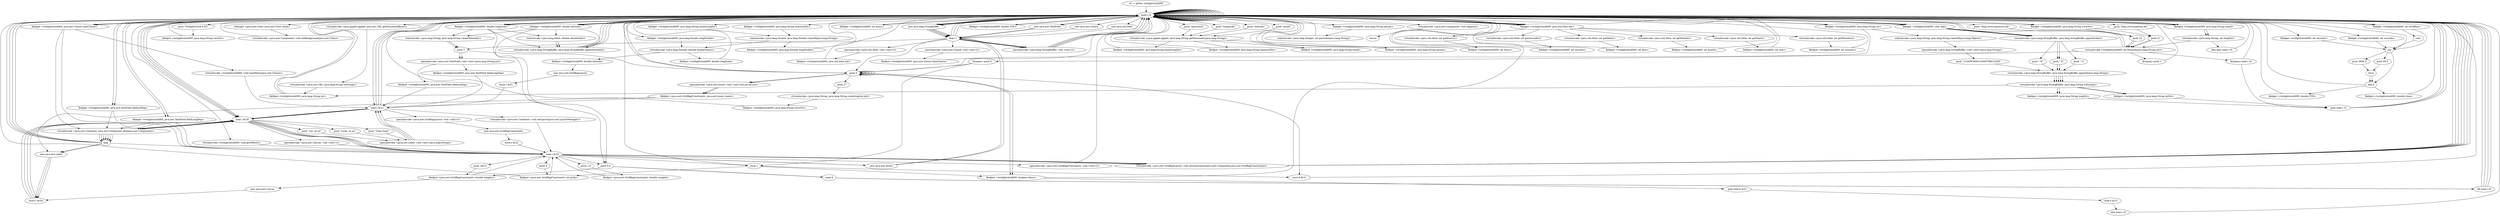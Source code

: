 digraph "" {
    "r0 := @this: twilightclock095"
    "load.r r0"
    "r0 := @this: twilightclock095"->"load.r r0";
    "push \"TwilightClock 0.95\""
    "load.r r0"->"push \"TwilightClock 0.95\"";
    "fieldput <twilightclock095: java.lang.String versStr>"
    "push \"TwilightClock 0.95\""->"fieldput <twilightclock095: java.lang.String versStr>";
    "fieldput <twilightclock095: java.lang.String versStr>"->"load.r r0";
    "staticget <java.awt.Color: java.awt.Color white>"
    "load.r r0"->"staticget <java.awt.Color: java.awt.Color white>";
    "virtualinvoke <java.awt.Component: void setBackground(java.awt.Color)>"
    "staticget <java.awt.Color: java.awt.Color white>"->"virtualinvoke <java.awt.Component: void setBackground(java.awt.Color)>";
    "virtualinvoke <java.awt.Component: void setBackground(java.awt.Color)>"->"load.r r0";
    "load.r r0"->"load.r r0";
    "push \"longitude\""
    "load.r r0"->"push \"longitude\"";
    "virtualinvoke <java.applet.Applet: java.lang.String getParameter(java.lang.String)>"
    "push \"longitude\""->"virtualinvoke <java.applet.Applet: java.lang.String getParameter(java.lang.String)>";
    "fieldput <twilightclock095: java.lang.String homeLongStr>"
    "virtualinvoke <java.applet.Applet: java.lang.String getParameter(java.lang.String)>"->"fieldput <twilightclock095: java.lang.String homeLongStr>";
    "fieldput <twilightclock095: java.lang.String homeLongStr>"->"load.r r0";
    "load.r r0"->"load.r r0";
    "push \"latitude\""
    "load.r r0"->"push \"latitude\"";
    "push \"latitude\""->"virtualinvoke <java.applet.Applet: java.lang.String getParameter(java.lang.String)>";
    "fieldput <twilightclock095: java.lang.String homeLatStr>"
    "virtualinvoke <java.applet.Applet: java.lang.String getParameter(java.lang.String)>"->"fieldput <twilightclock095: java.lang.String homeLatStr>";
    "fieldput <twilightclock095: java.lang.String homeLatStr>"->"load.r r0";
    "load.r r0"->"load.r r0";
    "virtualinvoke <java.applet.Applet: java.net.URL getDocumentBase()>"
    "load.r r0"->"virtualinvoke <java.applet.Applet: java.net.URL getDocumentBase()>";
    "virtualinvoke <java.net.URL: java.lang.String toString()>"
    "virtualinvoke <java.applet.Applet: java.net.URL getDocumentBase()>"->"virtualinvoke <java.net.URL: java.lang.String toString()>";
    "fieldput <twilightclock095: java.lang.String str>"
    "virtualinvoke <java.net.URL: java.lang.String toString()>"->"fieldput <twilightclock095: java.lang.String str>";
    "fieldput <twilightclock095: java.lang.String str>"->"load.r r0";
    "new java.lang.StringBuffer"
    "load.r r0"->"new java.lang.StringBuffer";
    "dup1.r"
    "new java.lang.StringBuffer"->"dup1.r";
    "dup1.r"->"load.r r0";
    "fieldget <twilightclock095: java.lang.String str>"
    "load.r r0"->"fieldget <twilightclock095: java.lang.String str>";
    "staticinvoke <java.lang.String: java.lang.String valueOf(java.lang.Object)>"
    "fieldget <twilightclock095: java.lang.String str>"->"staticinvoke <java.lang.String: java.lang.String valueOf(java.lang.Object)>";
    "specialinvoke <java.lang.StringBuffer: void <init>(java.lang.String)>"
    "staticinvoke <java.lang.String: java.lang.String valueOf(java.lang.Object)>"->"specialinvoke <java.lang.StringBuffer: void <init>(java.lang.String)>";
    "push \"1234567890123456789012345\""
    "specialinvoke <java.lang.StringBuffer: void <init>(java.lang.String)>"->"push \"1234567890123456789012345\"";
    "virtualinvoke <java.lang.StringBuffer: java.lang.StringBuffer append(java.lang.String)>"
    "push \"1234567890123456789012345\""->"virtualinvoke <java.lang.StringBuffer: java.lang.StringBuffer append(java.lang.String)>";
    "virtualinvoke <java.lang.StringBuffer: java.lang.String toString()>"
    "virtualinvoke <java.lang.StringBuffer: java.lang.StringBuffer append(java.lang.String)>"->"virtualinvoke <java.lang.StringBuffer: java.lang.String toString()>";
    "virtualinvoke <java.lang.StringBuffer: java.lang.String toString()>"->"fieldput <twilightclock095: java.lang.String str>";
    "fieldput <twilightclock095: java.lang.String str>"->"load.r r0";
    "load.r r0"->"load.r r0";
    "load.r r0"->"fieldget <twilightclock095: java.lang.String str>";
    "push 0"
    "fieldget <twilightclock095: java.lang.String str>"->"push 0";
    "push 27"
    "push 0"->"push 27";
    "virtualinvoke <java.lang.String: java.lang.String substring(int,int)>"
    "push 27"->"virtualinvoke <java.lang.String: java.lang.String substring(int,int)>";
    "fieldput <twilightclock095: java.lang.String wwwStr>"
    "virtualinvoke <java.lang.String: java.lang.String substring(int,int)>"->"fieldput <twilightclock095: java.lang.String wwwStr>";
    "fieldput <twilightclock095: java.lang.String wwwStr>"->"load.r r0";
    "load.r r0"->"load.r r0";
    "fieldget <twilightclock095: java.lang.String homeLongStr>"
    "load.r r0"->"fieldget <twilightclock095: java.lang.String homeLongStr>";
    "staticinvoke <java.lang.Double: java.lang.Double valueOf(java.lang.String)>"
    "fieldget <twilightclock095: java.lang.String homeLongStr>"->"staticinvoke <java.lang.Double: java.lang.Double valueOf(java.lang.String)>";
    "fieldput <twilightclock095: java.lang.Double longDouble>"
    "staticinvoke <java.lang.Double: java.lang.Double valueOf(java.lang.String)>"->"fieldput <twilightclock095: java.lang.Double longDouble>";
    "fieldput <twilightclock095: java.lang.Double longDouble>"->"load.r r0";
    "load.r r0"->"load.r r0";
    "fieldget <twilightclock095: java.lang.Double longDouble>"
    "load.r r0"->"fieldget <twilightclock095: java.lang.Double longDouble>";
    "virtualinvoke <java.lang.Double: double doubleValue()>"
    "fieldget <twilightclock095: java.lang.Double longDouble>"->"virtualinvoke <java.lang.Double: double doubleValue()>";
    "fieldput <twilightclock095: double longitude>"
    "virtualinvoke <java.lang.Double: double doubleValue()>"->"fieldput <twilightclock095: double longitude>";
    "fieldput <twilightclock095: double longitude>"->"load.r r0";
    "load.r r0"->"load.r r0";
    "fieldget <twilightclock095: java.lang.String homeLatStr>"
    "load.r r0"->"fieldget <twilightclock095: java.lang.String homeLatStr>";
    "fieldget <twilightclock095: java.lang.String homeLatStr>"->"staticinvoke <java.lang.Double: java.lang.Double valueOf(java.lang.String)>";
    "staticinvoke <java.lang.Double: java.lang.Double valueOf(java.lang.String)>"->"virtualinvoke <java.lang.Double: double doubleValue()>";
    "fieldput <twilightclock095: double latitude>"
    "virtualinvoke <java.lang.Double: double doubleValue()>"->"fieldput <twilightclock095: double latitude>";
    "new java.awt.GridBagLayout"
    "fieldput <twilightclock095: double latitude>"->"new java.awt.GridBagLayout";
    "store.r $r21"
    "new java.awt.GridBagLayout"->"store.r $r21";
    "load.r $r21"
    "store.r $r21"->"load.r $r21";
    "specialinvoke <java.awt.GridBagLayout: void <init>()>"
    "load.r $r21"->"specialinvoke <java.awt.GridBagLayout: void <init>()>";
    "new java.awt.GridBagConstraints"
    "specialinvoke <java.awt.GridBagLayout: void <init>()>"->"new java.awt.GridBagConstraints";
    "store.r $r22"
    "new java.awt.GridBagConstraints"->"store.r $r22";
    "load.r $r22"
    "store.r $r22"->"load.r $r22";
    "specialinvoke <java.awt.GridBagConstraints: void <init>()>"
    "load.r $r22"->"specialinvoke <java.awt.GridBagConstraints: void <init>()>";
    "specialinvoke <java.awt.GridBagConstraints: void <init>()>"->"load.r r0";
    "load.r r0"->"load.r $r21";
    "virtualinvoke <java.awt.Container: void setLayout(java.awt.LayoutManager)>"
    "load.r $r21"->"virtualinvoke <java.awt.Container: void setLayout(java.awt.LayoutManager)>";
    "virtualinvoke <java.awt.Container: void setLayout(java.awt.LayoutManager)>"->"load.r $r22";
    "push 1.0"
    "load.r $r22"->"push 1.0";
    "fieldput <java.awt.GridBagConstraints: double weightx>"
    "push 1.0"->"fieldput <java.awt.GridBagConstraints: double weightx>";
    "fieldput <java.awt.GridBagConstraints: double weightx>"->"load.r $r22";
    "push 0.0"
    "load.r $r22"->"push 0.0";
    "fieldput <java.awt.GridBagConstraints: double weighty>"
    "push 0.0"->"fieldput <java.awt.GridBagConstraints: double weighty>";
    "fieldput <java.awt.GridBagConstraints: double weighty>"->"load.r $r22";
    "new java.awt.Insets"
    "load.r $r22"->"new java.awt.Insets";
    "new java.awt.Insets"->"dup1.r";
    "push 5"
    "dup1.r"->"push 5";
    "push 5"->"push 0";
    "push 0"->"push 0";
    "push 0"->"push 0";
    "specialinvoke <java.awt.Insets: void <init>(int,int,int,int)>"
    "push 0"->"specialinvoke <java.awt.Insets: void <init>(int,int,int,int)>";
    "fieldput <java.awt.GridBagConstraints: java.awt.Insets insets>"
    "specialinvoke <java.awt.Insets: void <init>(int,int,int,int)>"->"fieldput <java.awt.GridBagConstraints: java.awt.Insets insets>";
    "new java.awt.Label"
    "fieldput <java.awt.GridBagConstraints: java.awt.Insets insets>"->"new java.awt.Label";
    "store.r $r24"
    "new java.awt.Label"->"store.r $r24";
    "load.r $r24"
    "store.r $r24"->"load.r $r24";
    "push \"Lat. xx.xx\""
    "load.r $r24"->"push \"Lat. xx.xx\"";
    "specialinvoke <java.awt.Label: void <init>(java.lang.String)>"
    "push \"Lat. xx.xx\""->"specialinvoke <java.awt.Label: void <init>(java.lang.String)>";
    "specialinvoke <java.awt.Label: void <init>(java.lang.String)>"->"load.r $r21";
    "load.r $r21"->"load.r $r24";
    "load.r $r24"->"load.r $r22";
    "virtualinvoke <java.awt.GridBagLayout: void setConstraints(java.awt.Component,java.awt.GridBagConstraints)>"
    "load.r $r22"->"virtualinvoke <java.awt.GridBagLayout: void setConstraints(java.awt.Component,java.awt.GridBagConstraints)>";
    "virtualinvoke <java.awt.GridBagLayout: void setConstraints(java.awt.Component,java.awt.GridBagConstraints)>"->"load.r r0";
    "load.r r0"->"load.r $r24";
    "virtualinvoke <java.awt.Container: java.awt.Component add(java.awt.Component)>"
    "load.r $r24"->"virtualinvoke <java.awt.Container: java.awt.Component add(java.awt.Component)>";
    "pop"
    "virtualinvoke <java.awt.Container: java.awt.Component add(java.awt.Component)>"->"pop";
    "pop"->"new java.awt.Label";
    "new java.awt.Label"->"store.r $r24";
    "store.r $r24"->"load.r $r24";
    "push \"Long. xx.xx\""
    "load.r $r24"->"push \"Long. xx.xx\"";
    "push \"Long. xx.xx\""->"specialinvoke <java.awt.Label: void <init>(java.lang.String)>";
    "specialinvoke <java.awt.Label: void <init>(java.lang.String)>"->"load.r $r21";
    "load.r $r21"->"load.r $r24";
    "load.r $r24"->"load.r $r22";
    "load.r $r22"->"virtualinvoke <java.awt.GridBagLayout: void setConstraints(java.awt.Component,java.awt.GridBagConstraints)>";
    "virtualinvoke <java.awt.GridBagLayout: void setConstraints(java.awt.Component,java.awt.GridBagConstraints)>"->"load.r r0";
    "load.r r0"->"load.r $r24";
    "load.r $r24"->"virtualinvoke <java.awt.Container: java.awt.Component add(java.awt.Component)>";
    "virtualinvoke <java.awt.Container: java.awt.Component add(java.awt.Component)>"->"pop";
    "pop"->"new java.awt.Label";
    "new java.awt.Label"->"store.r $r24";
    "store.r $r24"->"load.r $r24";
    "push \"Time Zone\""
    "load.r $r24"->"push \"Time Zone\"";
    "push \"Time Zone\""->"specialinvoke <java.awt.Label: void <init>(java.lang.String)>";
    "specialinvoke <java.awt.Label: void <init>(java.lang.String)>"->"load.r $r21";
    "load.r $r21"->"load.r $r24";
    "load.r $r24"->"load.r $r22";
    "load.r $r22"->"virtualinvoke <java.awt.GridBagLayout: void setConstraints(java.awt.Component,java.awt.GridBagConstraints)>";
    "virtualinvoke <java.awt.GridBagLayout: void setConstraints(java.awt.Component,java.awt.GridBagConstraints)>"->"load.r r0";
    "load.r r0"->"load.r $r24";
    "load.r $r24"->"virtualinvoke <java.awt.Container: java.awt.Component add(java.awt.Component)>";
    "virtualinvoke <java.awt.Container: java.awt.Component add(java.awt.Component)>"->"pop";
    "pop"->"load.r $r22";
    "push 1"
    "load.r $r22"->"push 1";
    "fieldput <java.awt.GridBagConstraints: int gridy>"
    "push 1"->"fieldput <java.awt.GridBagConstraints: int gridy>";
    "fieldput <java.awt.GridBagConstraints: int gridy>"->"load.r r0";
    "fieldget <twilightclock095: double latitude>"
    "load.r r0"->"fieldget <twilightclock095: double latitude>";
    "fieldget <twilightclock095: double latitude>"->"push 0.0";
    "cmpl.d"
    "push 0.0"->"cmpl.d";
    "iflt load.r r0"
    "cmpl.d"->"iflt load.r r0";
    "iflt load.r r0"->"load.r r0";
    "load.r r0"->"new java.lang.StringBuffer";
    "new java.lang.StringBuffer"->"dup1.r";
    "specialinvoke <java.lang.StringBuffer: void <init>()>"
    "dup1.r"->"specialinvoke <java.lang.StringBuffer: void <init>()>";
    "specialinvoke <java.lang.StringBuffer: void <init>()>"->"load.r r0";
    "load.r r0"->"fieldget <twilightclock095: double latitude>";
    "virtualinvoke <java.lang.StringBuffer: java.lang.StringBuffer append(double)>"
    "fieldget <twilightclock095: double latitude>"->"virtualinvoke <java.lang.StringBuffer: java.lang.StringBuffer append(double)>";
    "virtualinvoke <java.lang.StringBuffer: java.lang.StringBuffer append(double)>"->"load.r r0";
    "fieldget <twilightclock095: char deg>"
    "load.r r0"->"fieldget <twilightclock095: char deg>";
    "virtualinvoke <java.lang.StringBuffer: java.lang.StringBuffer append(char)>"
    "fieldget <twilightclock095: char deg>"->"virtualinvoke <java.lang.StringBuffer: java.lang.StringBuffer append(char)>";
    "push \" N\""
    "virtualinvoke <java.lang.StringBuffer: java.lang.StringBuffer append(char)>"->"push \" N\"";
    "push \" N\""->"virtualinvoke <java.lang.StringBuffer: java.lang.StringBuffer append(java.lang.String)>";
    "virtualinvoke <java.lang.StringBuffer: java.lang.StringBuffer append(java.lang.String)>"->"virtualinvoke <java.lang.StringBuffer: java.lang.String toString()>";
    "fieldput <twilightclock095: java.lang.String latStr>"
    "virtualinvoke <java.lang.StringBuffer: java.lang.String toString()>"->"fieldput <twilightclock095: java.lang.String latStr>";
    "goto load.r r0"
    "fieldput <twilightclock095: java.lang.String latStr>"->"goto load.r r0";
    "goto load.r r0"->"load.r r0";
    "new java.awt.TextField"
    "load.r r0"->"new java.awt.TextField";
    "new java.awt.TextField"->"dup1.r";
    "dup1.r"->"load.r r0";
    "load.r r0"->"fieldget <twilightclock095: double latitude>";
    "staticinvoke <java.lang.String: java.lang.String valueOf(double)>"
    "fieldget <twilightclock095: double latitude>"->"staticinvoke <java.lang.String: java.lang.String valueOf(double)>";
    "staticinvoke <java.lang.String: java.lang.String valueOf(double)>"->"push 5";
    "specialinvoke <java.awt.TextField: void <init>(java.lang.String,int)>"
    "push 5"->"specialinvoke <java.awt.TextField: void <init>(java.lang.String,int)>";
    "fieldput <twilightclock095: java.awt.TextField fieldLatDeg>"
    "specialinvoke <java.awt.TextField: void <init>(java.lang.String,int)>"->"fieldput <twilightclock095: java.awt.TextField fieldLatDeg>";
    "fieldput <twilightclock095: java.awt.TextField fieldLatDeg>"->"load.r $r21";
    "load.r $r21"->"load.r r0";
    "fieldget <twilightclock095: java.awt.TextField fieldLatDeg>"
    "load.r r0"->"fieldget <twilightclock095: java.awt.TextField fieldLatDeg>";
    "fieldget <twilightclock095: java.awt.TextField fieldLatDeg>"->"load.r $r22";
    "load.r $r22"->"virtualinvoke <java.awt.GridBagLayout: void setConstraints(java.awt.Component,java.awt.GridBagConstraints)>";
    "virtualinvoke <java.awt.GridBagLayout: void setConstraints(java.awt.Component,java.awt.GridBagConstraints)>"->"load.r r0";
    "load.r r0"->"load.r r0";
    "load.r r0"->"fieldget <twilightclock095: java.awt.TextField fieldLatDeg>";
    "fieldget <twilightclock095: java.awt.TextField fieldLatDeg>"->"virtualinvoke <java.awt.Container: java.awt.Component add(java.awt.Component)>";
    "virtualinvoke <java.awt.Container: java.awt.Component add(java.awt.Component)>"->"pop";
    "pop"->"load.r r0";
    "fieldget <twilightclock095: double longitude>"
    "load.r r0"->"fieldget <twilightclock095: double longitude>";
    "fieldget <twilightclock095: double longitude>"->"push 0.0";
    "push 0.0"->"cmpl.d";
    "cmpl.d"->"iflt load.r r0";
    "iflt load.r r0"->"load.r r0";
    "load.r r0"->"new java.lang.StringBuffer";
    "new java.lang.StringBuffer"->"dup1.r";
    "dup1.r"->"specialinvoke <java.lang.StringBuffer: void <init>()>";
    "specialinvoke <java.lang.StringBuffer: void <init>()>"->"load.r r0";
    "load.r r0"->"fieldget <twilightclock095: double longitude>";
    "fieldget <twilightclock095: double longitude>"->"virtualinvoke <java.lang.StringBuffer: java.lang.StringBuffer append(double)>";
    "virtualinvoke <java.lang.StringBuffer: java.lang.StringBuffer append(double)>"->"load.r r0";
    "load.r r0"->"fieldget <twilightclock095: char deg>";
    "fieldget <twilightclock095: char deg>"->"virtualinvoke <java.lang.StringBuffer: java.lang.StringBuffer append(char)>";
    "push \" E\""
    "virtualinvoke <java.lang.StringBuffer: java.lang.StringBuffer append(char)>"->"push \" E\"";
    "push \" E\""->"virtualinvoke <java.lang.StringBuffer: java.lang.StringBuffer append(java.lang.String)>";
    "virtualinvoke <java.lang.StringBuffer: java.lang.StringBuffer append(java.lang.String)>"->"virtualinvoke <java.lang.StringBuffer: java.lang.String toString()>";
    "fieldput <twilightclock095: java.lang.String longStr>"
    "virtualinvoke <java.lang.StringBuffer: java.lang.String toString()>"->"fieldput <twilightclock095: java.lang.String longStr>";
    "fieldput <twilightclock095: java.lang.String longStr>"->"goto load.r r0";
    "goto load.r r0"->"load.r r0";
    "load.r r0"->"new java.awt.TextField";
    "new java.awt.TextField"->"dup1.r";
    "dup1.r"->"load.r r0";
    "load.r r0"->"fieldget <twilightclock095: double longitude>";
    "fieldget <twilightclock095: double longitude>"->"staticinvoke <java.lang.String: java.lang.String valueOf(double)>";
    "staticinvoke <java.lang.String: java.lang.String valueOf(double)>"->"push 5";
    "push 5"->"specialinvoke <java.awt.TextField: void <init>(java.lang.String,int)>";
    "fieldput <twilightclock095: java.awt.TextField fieldLongDeg>"
    "specialinvoke <java.awt.TextField: void <init>(java.lang.String,int)>"->"fieldput <twilightclock095: java.awt.TextField fieldLongDeg>";
    "fieldput <twilightclock095: java.awt.TextField fieldLongDeg>"->"load.r $r21";
    "load.r $r21"->"load.r r0";
    "fieldget <twilightclock095: java.awt.TextField fieldLongDeg>"
    "load.r r0"->"fieldget <twilightclock095: java.awt.TextField fieldLongDeg>";
    "fieldget <twilightclock095: java.awt.TextField fieldLongDeg>"->"load.r $r22";
    "load.r $r22"->"virtualinvoke <java.awt.GridBagLayout: void setConstraints(java.awt.Component,java.awt.GridBagConstraints)>";
    "virtualinvoke <java.awt.GridBagLayout: void setConstraints(java.awt.Component,java.awt.GridBagConstraints)>"->"load.r r0";
    "load.r r0"->"load.r r0";
    "load.r r0"->"fieldget <twilightclock095: java.awt.TextField fieldLongDeg>";
    "fieldget <twilightclock095: java.awt.TextField fieldLongDeg>"->"virtualinvoke <java.awt.Container: java.awt.Component add(java.awt.Component)>";
    "virtualinvoke <java.awt.Container: java.awt.Component add(java.awt.Component)>"->"pop";
    "pop"->"load.r r0";
    "new java.awt.Choice"
    "load.r r0"->"new java.awt.Choice";
    "new java.awt.Choice"->"dup1.r";
    "specialinvoke <java.awt.Choice: void <init>()>"
    "dup1.r"->"specialinvoke <java.awt.Choice: void <init>()>";
    "fieldput <twilightclock095: java.awt.Choice timeChoice>"
    "specialinvoke <java.awt.Choice: void <init>()>"->"fieldput <twilightclock095: java.awt.Choice timeChoice>";
    "fieldput <twilightclock095: java.awt.Choice timeChoice>"->"load.r r0";
    "load.r r0"->"load.r r0";
    "fieldget <twilightclock095: java.awt.Choice timeChoice>"
    "load.r r0"->"fieldget <twilightclock095: java.awt.Choice timeChoice>";
    "virtualinvoke <twilightclock095: void timeMenu(java.awt.Choice)>"
    "fieldget <twilightclock095: java.awt.Choice timeChoice>"->"virtualinvoke <twilightclock095: void timeMenu(java.awt.Choice)>";
    "virtualinvoke <twilightclock095: void timeMenu(java.awt.Choice)>"->"load.r $r21";
    "load.r $r21"->"load.r r0";
    "load.r r0"->"fieldget <twilightclock095: java.awt.Choice timeChoice>";
    "fieldget <twilightclock095: java.awt.Choice timeChoice>"->"load.r $r22";
    "load.r $r22"->"virtualinvoke <java.awt.GridBagLayout: void setConstraints(java.awt.Component,java.awt.GridBagConstraints)>";
    "virtualinvoke <java.awt.GridBagLayout: void setConstraints(java.awt.Component,java.awt.GridBagConstraints)>"->"load.r r0";
    "load.r r0"->"load.r r0";
    "load.r r0"->"fieldget <twilightclock095: java.awt.Choice timeChoice>";
    "fieldget <twilightclock095: java.awt.Choice timeChoice>"->"virtualinvoke <java.awt.Container: java.awt.Component add(java.awt.Component)>";
    "virtualinvoke <java.awt.Container: java.awt.Component add(java.awt.Component)>"->"pop";
    "pop"->"load.r r0";
    "virtualinvoke <twilightclock095: void getOffset()>"
    "load.r r0"->"virtualinvoke <twilightclock095: void getOffset()>";
    "virtualinvoke <twilightclock095: void getOffset()>"->"load.r $r22";
    "push 2"
    "load.r $r22"->"push 2";
    "push 2"->"fieldput <java.awt.GridBagConstraints: int gridy>";
    "fieldput <java.awt.GridBagConstraints: int gridy>"->"load.r $r22";
    "push 160.0"
    "load.r $r22"->"push 160.0";
    "push 160.0"->"fieldput <java.awt.GridBagConstraints: double weighty>";
    "new java.awt.Canvas"
    "fieldput <java.awt.GridBagConstraints: double weighty>"->"new java.awt.Canvas";
    "new java.awt.Canvas"->"store.r $r24";
    "store.r $r24"->"load.r $r24";
    "specialinvoke <java.awt.Canvas: void <init>()>"
    "load.r $r24"->"specialinvoke <java.awt.Canvas: void <init>()>";
    "specialinvoke <java.awt.Canvas: void <init>()>"->"load.r $r22";
    "load.r $r22"->"new java.awt.Insets";
    "new java.awt.Insets"->"dup1.r";
    "dup1.r"->"push 0";
    "push 0"->"push 0";
    "push 0"->"push 0";
    "push 0"->"push 0";
    "push 0"->"specialinvoke <java.awt.Insets: void <init>(int,int,int,int)>";
    "specialinvoke <java.awt.Insets: void <init>(int,int,int,int)>"->"fieldput <java.awt.GridBagConstraints: java.awt.Insets insets>";
    "fieldput <java.awt.GridBagConstraints: java.awt.Insets insets>"->"load.r $r21";
    "load.r $r21"->"load.r $r24";
    "load.r $r24"->"load.r $r22";
    "load.r $r22"->"virtualinvoke <java.awt.GridBagLayout: void setConstraints(java.awt.Component,java.awt.GridBagConstraints)>";
    "virtualinvoke <java.awt.GridBagLayout: void setConstraints(java.awt.Component,java.awt.GridBagConstraints)>"->"load.r r0";
    "load.r r0"->"load.r $r24";
    "load.r $r24"->"virtualinvoke <java.awt.Container: java.awt.Component add(java.awt.Component)>";
    "virtualinvoke <java.awt.Container: java.awt.Component add(java.awt.Component)>"->"pop";
    "pop"->"load.r r0";
    "new java.util.Date"
    "load.r r0"->"new java.util.Date";
    "new java.util.Date"->"dup1.r";
    "specialinvoke <java.util.Date: void <init>()>"
    "dup1.r"->"specialinvoke <java.util.Date: void <init>()>";
    "fieldput <twilightclock095: java.util.Date dat>"
    "specialinvoke <java.util.Date: void <init>()>"->"fieldput <twilightclock095: java.util.Date dat>";
    "fieldput <twilightclock095: java.util.Date dat>"->"load.r r0";
    "load.r r0"->"load.r r0";
    "fieldget <twilightclock095: java.util.Date dat>"
    "load.r r0"->"fieldget <twilightclock095: java.util.Date dat>";
    "virtualinvoke <java.util.Date: int getHours()>"
    "fieldget <twilightclock095: java.util.Date dat>"->"virtualinvoke <java.util.Date: int getHours()>";
    "fieldput <twilightclock095: int hours>"
    "virtualinvoke <java.util.Date: int getHours()>"->"fieldput <twilightclock095: int hours>";
    "fieldput <twilightclock095: int hours>"->"load.r r0";
    "load.r r0"->"load.r r0";
    "load.r r0"->"fieldget <twilightclock095: java.util.Date dat>";
    "virtualinvoke <java.util.Date: int getDate()>"
    "fieldget <twilightclock095: java.util.Date dat>"->"virtualinvoke <java.util.Date: int getDate()>";
    "fieldput <twilightclock095: int date>"
    "virtualinvoke <java.util.Date: int getDate()>"->"fieldput <twilightclock095: int date>";
    "fieldput <twilightclock095: int date>"->"load.r r0";
    "load.r r0"->"load.r r0";
    "load.r r0"->"fieldget <twilightclock095: java.util.Date dat>";
    "virtualinvoke <java.util.Date: int getMonth()>"
    "fieldget <twilightclock095: java.util.Date dat>"->"virtualinvoke <java.util.Date: int getMonth()>";
    "fieldput <twilightclock095: int month>"
    "virtualinvoke <java.util.Date: int getMonth()>"->"fieldput <twilightclock095: int month>";
    "fieldput <twilightclock095: int month>"->"load.r r0";
    "load.r r0"->"load.r r0";
    "load.r r0"->"fieldget <twilightclock095: java.util.Date dat>";
    "virtualinvoke <java.util.Date: int getMinutes()>"
    "fieldget <twilightclock095: java.util.Date dat>"->"virtualinvoke <java.util.Date: int getMinutes()>";
    "fieldput <twilightclock095: int minutes>"
    "virtualinvoke <java.util.Date: int getMinutes()>"->"fieldput <twilightclock095: int minutes>";
    "fieldput <twilightclock095: int minutes>"->"load.r r0";
    "load.r r0"->"load.r r0";
    "load.r r0"->"fieldget <twilightclock095: java.util.Date dat>";
    "virtualinvoke <java.util.Date: int getSeconds()>"
    "fieldget <twilightclock095: java.util.Date dat>"->"virtualinvoke <java.util.Date: int getSeconds()>";
    "fieldput <twilightclock095: int seconds>"
    "virtualinvoke <java.util.Date: int getSeconds()>"->"fieldput <twilightclock095: int seconds>";
    "fieldput <twilightclock095: int seconds>"->"load.r r0";
    "load.r r0"->"load.r r0";
    "load.r r0"->"fieldget <twilightclock095: java.util.Date dat>";
    "virtualinvoke <java.util.Date: int getYear()>"
    "fieldget <twilightclock095: java.util.Date dat>"->"virtualinvoke <java.util.Date: int getYear()>";
    "fieldput <twilightclock095: int year>"
    "virtualinvoke <java.util.Date: int getYear()>"->"fieldput <twilightclock095: int year>";
    "fieldput <twilightclock095: int year>"->"load.r r0";
    "load.r r0"->"load.r r0";
    "fieldget <twilightclock095: int hours>"
    "load.r r0"->"fieldget <twilightclock095: int hours>";
    "fieldget <twilightclock095: int hours>"->"load.r r0";
    "fieldget <twilightclock095: int locOffset>"
    "load.r r0"->"fieldget <twilightclock095: int locOffset>";
    "sub.i"
    "fieldget <twilightclock095: int locOffset>"->"sub.i";
    "i2d"
    "sub.i"->"i2d";
    "i2d"->"load.r r0";
    "fieldget <twilightclock095: int minutes>"
    "load.r r0"->"fieldget <twilightclock095: int minutes>";
    "fieldget <twilightclock095: int minutes>"->"i2d";
    "push 60.0"
    "i2d"->"push 60.0";
    "div.d"
    "push 60.0"->"div.d";
    "add.d"
    "div.d"->"add.d";
    "add.d"->"load.r r0";
    "fieldget <twilightclock095: int seconds>"
    "load.r r0"->"fieldget <twilightclock095: int seconds>";
    "fieldget <twilightclock095: int seconds>"->"i2d";
    "push 3600.0"
    "i2d"->"push 3600.0";
    "push 3600.0"->"div.d";
    "div.d"->"add.d";
    "fieldput <twilightclock095: double STD>"
    "add.d"->"fieldput <twilightclock095: double STD>";
    "fieldput <twilightclock095: double STD>"->"load.r r0";
    "load.r r0"->"load.r r0";
    "fieldget <twilightclock095: double STD>"
    "load.r r0"->"fieldget <twilightclock095: double STD>";
    "fieldget <twilightclock095: double STD>"->"load.r r0";
    "load.r r0"->"fieldget <twilightclock095: int locOffset>";
    "fieldget <twilightclock095: int locOffset>"->"i2d";
    "i2d"->"add.d";
    "fieldput <twilightclock095: double time>"
    "add.d"->"fieldput <twilightclock095: double time>";
    "fieldput <twilightclock095: double time>"->"load.r r0";
    "load.r r0"->"load.r r0";
    "push \"email\""
    "load.r r0"->"push \"email\"";
    "push \"email\""->"virtualinvoke <java.applet.Applet: java.lang.String getParameter(java.lang.String)>";
    "fieldput <twilightclock095: java.lang.String email>"
    "virtualinvoke <java.applet.Applet: java.lang.String getParameter(java.lang.String)>"->"fieldput <twilightclock095: java.lang.String email>";
    "fieldput <twilightclock095: java.lang.String email>"->"load.r r0";
    "load.r r0"->"load.r r0";
    "push \"password\""
    "load.r r0"->"push \"password\"";
    "push \"password\""->"virtualinvoke <java.applet.Applet: java.lang.String getParameter(java.lang.String)>";
    "fieldput <twilightclock095: java.lang.String param>"
    "virtualinvoke <java.applet.Applet: java.lang.String getParameter(java.lang.String)>"->"fieldput <twilightclock095: java.lang.String param>";
    "fieldput <twilightclock095: java.lang.String param>"->"load.r r0";
    "load.r r0"->"push 1";
    "fieldput <twilightclock095: boolean demo>"
    "push 1"->"fieldput <twilightclock095: boolean demo>";
    "fieldput <twilightclock095: boolean demo>"->"load.r r0";
    "load.r r0"->"load.r r0";
    "fieldget <twilightclock095: java.lang.String wwwStr>"
    "load.r r0"->"fieldget <twilightclock095: java.lang.String wwwStr>";
    "push 22"
    "fieldget <twilightclock095: java.lang.String wwwStr>"->"push 22";
    "virtualinvoke <twilightclock095: int formula(java.lang.String,int)>"
    "push 22"->"virtualinvoke <twilightclock095: int formula(java.lang.String,int)>";
    "virtualinvoke <twilightclock095: int formula(java.lang.String,int)>"->"load.r r0";
    "push \"http://www.geoastro.de\""
    "load.r r0"->"push \"http://www.geoastro.de\"";
    "push \"http://www.geoastro.de\""->"push 22";
    "push 22"->"virtualinvoke <twilightclock095: int formula(java.lang.String,int)>";
    "ifcmpeq.i push 1"
    "virtualinvoke <twilightclock095: int formula(java.lang.String,int)>"->"ifcmpeq.i push 1";
    "ifcmpeq.i push 1"->"load.r r0";
    "load.r r0"->"load.r r0";
    "load.r r0"->"fieldget <twilightclock095: java.lang.String wwwStr>";
    "push 21"
    "fieldget <twilightclock095: java.lang.String wwwStr>"->"push 21";
    "push 21"->"virtualinvoke <twilightclock095: int formula(java.lang.String,int)>";
    "virtualinvoke <twilightclock095: int formula(java.lang.String,int)>"->"load.r r0";
    "push \"http://www.jgiesen.de\""
    "load.r r0"->"push \"http://www.jgiesen.de\"";
    "push \"http://www.jgiesen.de\""->"push 21";
    "push 21"->"virtualinvoke <twilightclock095: int formula(java.lang.String,int)>";
    "ifcmpne.i push 0"
    "virtualinvoke <twilightclock095: int formula(java.lang.String,int)>"->"ifcmpne.i push 0";
    "ifcmpne.i push 0"->"push 1";
    "store.b $r21"
    "push 1"->"store.b $r21";
    "store.b $r21"->"load.r r0";
    "load.r r0"->"push 0";
    "push 0"->"fieldput <twilightclock095: boolean demo>";
    "goto load.b $r21"
    "fieldput <twilightclock095: boolean demo>"->"goto load.b $r21";
    "load.b $r21"
    "goto load.b $r21"->"load.b $r21";
    "ifne load.r r0"
    "load.b $r21"->"ifne load.r r0";
    "ifne load.r r0"->"load.r r0";
    "fieldget <twilightclock095: java.lang.String email>"
    "load.r r0"->"fieldget <twilightclock095: java.lang.String email>";
    "virtualinvoke <java.lang.String: int length()>"
    "fieldget <twilightclock095: java.lang.String email>"->"virtualinvoke <java.lang.String: int length()>";
    "ifeq goto load.r r0"
    "virtualinvoke <java.lang.String: int length()>"->"ifeq goto load.r r0";
    "ifeq goto load.r r0"->"load.r r0";
    "fieldget <twilightclock095: java.lang.String param>"
    "load.r r0"->"fieldget <twilightclock095: java.lang.String param>";
    "staticinvoke <java.lang.Integer: int parseInt(java.lang.String)>"
    "fieldget <twilightclock095: java.lang.String param>"->"staticinvoke <java.lang.Integer: int parseInt(java.lang.String)>";
    "staticinvoke <java.lang.Integer: int parseInt(java.lang.String)>"->"load.r r0";
    "load.r r0"->"load.r r0";
    "load.r r0"->"fieldget <twilightclock095: java.lang.String email>";
    "fieldget <twilightclock095: java.lang.String email>"->"load.r r0";
    "load.r r0"->"fieldget <twilightclock095: java.lang.String email>";
    "fieldget <twilightclock095: java.lang.String email>"->"virtualinvoke <java.lang.String: int length()>";
    "virtualinvoke <java.lang.String: int length()>"->"virtualinvoke <twilightclock095: int formula(java.lang.String,int)>";
    "ifcmpeq.i load.r r0"
    "virtualinvoke <twilightclock095: int formula(java.lang.String,int)>"->"ifcmpeq.i load.r r0";
    "ifcmpeq.i load.r r0"->"goto load.r r0";
    "goto load.r r0"->"load.r r0";
    "virtualinvoke <java.awt.Component: void repaint()>"
    "load.r r0"->"virtualinvoke <java.awt.Component: void repaint()>";
    "return"
    "virtualinvoke <java.awt.Component: void repaint()>"->"return";
    "ifcmpeq.i load.r r0"->"load.r r0";
    "load.r r0"->"push 0";
    "push 0"->"fieldput <twilightclock095: boolean demo>";
    "ifcmpne.i push 0"->"push 0";
    "push 0"->"store.b $r21";
    "iflt load.r r0"->"load.r r0";
    "load.r r0"->"new java.lang.StringBuffer";
    "new java.lang.StringBuffer"->"dup1.r";
    "dup1.r"->"specialinvoke <java.lang.StringBuffer: void <init>()>";
    "specialinvoke <java.lang.StringBuffer: void <init>()>"->"load.r r0";
    "load.r r0"->"fieldget <twilightclock095: double longitude>";
    "staticinvoke <java.lang.Math: double abs(double)>"
    "fieldget <twilightclock095: double longitude>"->"staticinvoke <java.lang.Math: double abs(double)>";
    "staticinvoke <java.lang.Math: double abs(double)>"->"virtualinvoke <java.lang.StringBuffer: java.lang.StringBuffer append(double)>";
    "virtualinvoke <java.lang.StringBuffer: java.lang.StringBuffer append(double)>"->"load.r r0";
    "load.r r0"->"fieldget <twilightclock095: char deg>";
    "fieldget <twilightclock095: char deg>"->"virtualinvoke <java.lang.StringBuffer: java.lang.StringBuffer append(char)>";
    "virtualinvoke <java.lang.StringBuffer: java.lang.StringBuffer append(char)>"->"push \" E\"";
    "push \" E\""->"virtualinvoke <java.lang.StringBuffer: java.lang.StringBuffer append(java.lang.String)>";
    "virtualinvoke <java.lang.StringBuffer: java.lang.StringBuffer append(java.lang.String)>"->"virtualinvoke <java.lang.StringBuffer: java.lang.String toString()>";
    "virtualinvoke <java.lang.StringBuffer: java.lang.String toString()>"->"fieldput <twilightclock095: java.lang.String longStr>";
    "iflt load.r r0"->"load.r r0";
    "load.r r0"->"new java.lang.StringBuffer";
    "new java.lang.StringBuffer"->"dup1.r";
    "dup1.r"->"specialinvoke <java.lang.StringBuffer: void <init>()>";
    "specialinvoke <java.lang.StringBuffer: void <init>()>"->"load.r r0";
    "load.r r0"->"fieldget <twilightclock095: double latitude>";
    "fieldget <twilightclock095: double latitude>"->"staticinvoke <java.lang.Math: double abs(double)>";
    "staticinvoke <java.lang.Math: double abs(double)>"->"virtualinvoke <java.lang.StringBuffer: java.lang.StringBuffer append(double)>";
    "virtualinvoke <java.lang.StringBuffer: java.lang.StringBuffer append(double)>"->"load.r r0";
    "load.r r0"->"fieldget <twilightclock095: char deg>";
    "fieldget <twilightclock095: char deg>"->"virtualinvoke <java.lang.StringBuffer: java.lang.StringBuffer append(char)>";
    "push \" S\""
    "virtualinvoke <java.lang.StringBuffer: java.lang.StringBuffer append(char)>"->"push \" S\"";
    "push \" S\""->"virtualinvoke <java.lang.StringBuffer: java.lang.StringBuffer append(java.lang.String)>";
    "virtualinvoke <java.lang.StringBuffer: java.lang.StringBuffer append(java.lang.String)>"->"virtualinvoke <java.lang.StringBuffer: java.lang.String toString()>";
    "virtualinvoke <java.lang.StringBuffer: java.lang.String toString()>"->"fieldput <twilightclock095: java.lang.String latStr>";
}
